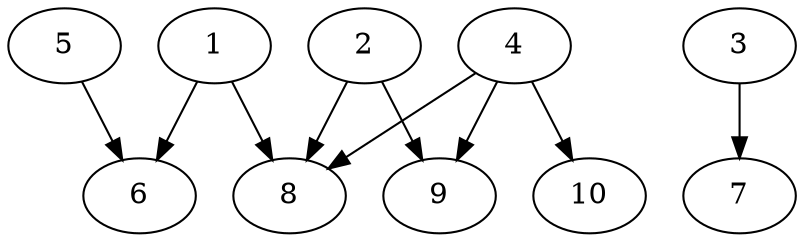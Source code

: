 // DAG automatically generated by daggen at Thu Oct  3 13:58:05 2019
// ./daggen --dot -n 10 --ccr 0.4 --fat 0.9 --regular 0.7 --density 0.6 --mindata 5242880 --maxdata 52428800 
digraph G {
  1 [size="83217920", alpha="0.15", expect_size="33287168"] 
  1 -> 6 [size ="33287168"]
  1 -> 8 [size ="33287168"]
  2 [size="13442560", alpha="0.10", expect_size="5377024"] 
  2 -> 8 [size ="5377024"]
  2 -> 9 [size ="5377024"]
  3 [size="95065600", alpha="0.03", expect_size="38026240"] 
  3 -> 7 [size ="38026240"]
  4 [size="67678720", alpha="0.17", expect_size="27071488"] 
  4 -> 8 [size ="27071488"]
  4 -> 9 [size ="27071488"]
  4 -> 10 [size ="27071488"]
  5 [size="60042240", alpha="0.18", expect_size="24016896"] 
  5 -> 6 [size ="24016896"]
  6 [size="66250240", alpha="0.11", expect_size="26500096"] 
  7 [size="118878720", alpha="0.00", expect_size="47551488"] 
  8 [size="91965440", alpha="0.03", expect_size="36786176"] 
  9 [size="123691520", alpha="0.13", expect_size="49476608"] 
  10 [size="27310080", alpha="0.17", expect_size="10924032"] 
}
